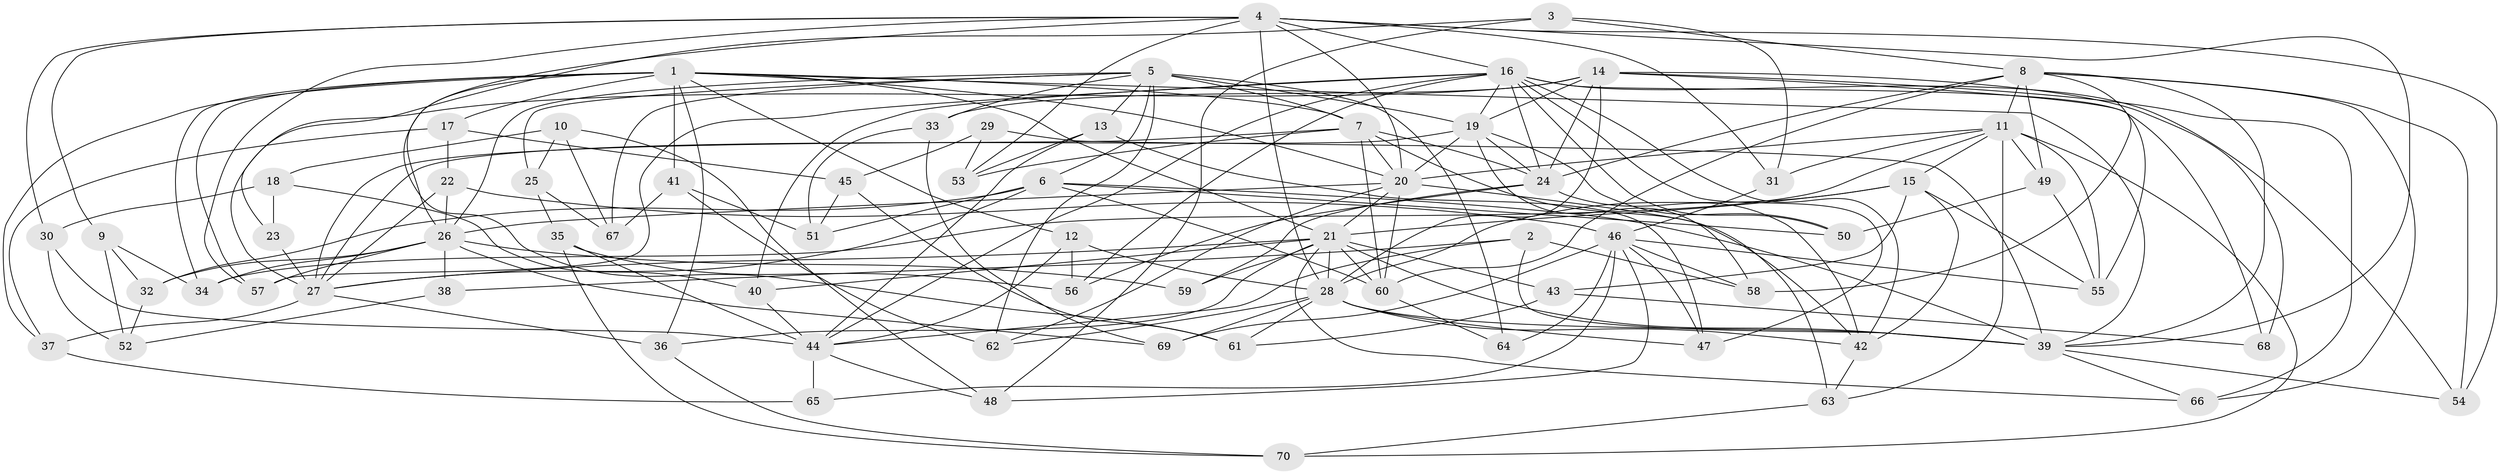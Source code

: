// original degree distribution, {4: 1.0}
// Generated by graph-tools (version 1.1) at 2025/38/03/09/25 02:38:19]
// undirected, 70 vertices, 193 edges
graph export_dot {
graph [start="1"]
  node [color=gray90,style=filled];
  1;
  2;
  3;
  4;
  5;
  6;
  7;
  8;
  9;
  10;
  11;
  12;
  13;
  14;
  15;
  16;
  17;
  18;
  19;
  20;
  21;
  22;
  23;
  24;
  25;
  26;
  27;
  28;
  29;
  30;
  31;
  32;
  33;
  34;
  35;
  36;
  37;
  38;
  39;
  40;
  41;
  42;
  43;
  44;
  45;
  46;
  47;
  48;
  49;
  50;
  51;
  52;
  53;
  54;
  55;
  56;
  57;
  58;
  59;
  60;
  61;
  62;
  63;
  64;
  65;
  66;
  67;
  68;
  69;
  70;
  1 -- 7 [weight=1.0];
  1 -- 12 [weight=1.0];
  1 -- 17 [weight=1.0];
  1 -- 20 [weight=1.0];
  1 -- 21 [weight=1.0];
  1 -- 26 [weight=1.0];
  1 -- 34 [weight=1.0];
  1 -- 36 [weight=1.0];
  1 -- 37 [weight=1.0];
  1 -- 39 [weight=1.0];
  1 -- 41 [weight=1.0];
  1 -- 57 [weight=1.0];
  2 -- 38 [weight=1.0];
  2 -- 39 [weight=1.0];
  2 -- 44 [weight=1.0];
  2 -- 58 [weight=1.0];
  3 -- 8 [weight=1.0];
  3 -- 23 [weight=1.0];
  3 -- 31 [weight=1.0];
  3 -- 48 [weight=1.0];
  4 -- 9 [weight=1.0];
  4 -- 16 [weight=1.0];
  4 -- 20 [weight=1.0];
  4 -- 28 [weight=2.0];
  4 -- 30 [weight=1.0];
  4 -- 31 [weight=1.0];
  4 -- 39 [weight=1.0];
  4 -- 53 [weight=1.0];
  4 -- 54 [weight=1.0];
  4 -- 57 [weight=1.0];
  4 -- 61 [weight=1.0];
  5 -- 6 [weight=1.0];
  5 -- 7 [weight=1.0];
  5 -- 13 [weight=1.0];
  5 -- 19 [weight=3.0];
  5 -- 25 [weight=1.0];
  5 -- 26 [weight=1.0];
  5 -- 33 [weight=1.0];
  5 -- 62 [weight=1.0];
  5 -- 64 [weight=1.0];
  5 -- 67 [weight=1.0];
  6 -- 27 [weight=1.0];
  6 -- 32 [weight=1.0];
  6 -- 39 [weight=2.0];
  6 -- 50 [weight=1.0];
  6 -- 51 [weight=1.0];
  6 -- 60 [weight=1.0];
  7 -- 20 [weight=1.0];
  7 -- 24 [weight=1.0];
  7 -- 27 [weight=1.0];
  7 -- 53 [weight=1.0];
  7 -- 60 [weight=1.0];
  7 -- 63 [weight=1.0];
  8 -- 11 [weight=2.0];
  8 -- 24 [weight=1.0];
  8 -- 39 [weight=1.0];
  8 -- 49 [weight=1.0];
  8 -- 54 [weight=1.0];
  8 -- 58 [weight=1.0];
  8 -- 60 [weight=1.0];
  8 -- 66 [weight=1.0];
  9 -- 32 [weight=1.0];
  9 -- 34 [weight=1.0];
  9 -- 52 [weight=1.0];
  10 -- 18 [weight=1.0];
  10 -- 25 [weight=1.0];
  10 -- 48 [weight=1.0];
  10 -- 67 [weight=1.0];
  11 -- 15 [weight=1.0];
  11 -- 20 [weight=1.0];
  11 -- 31 [weight=1.0];
  11 -- 34 [weight=1.0];
  11 -- 49 [weight=1.0];
  11 -- 55 [weight=1.0];
  11 -- 63 [weight=1.0];
  11 -- 70 [weight=1.0];
  12 -- 28 [weight=1.0];
  12 -- 44 [weight=1.0];
  12 -- 56 [weight=1.0];
  13 -- 44 [weight=1.0];
  13 -- 47 [weight=1.0];
  13 -- 53 [weight=1.0];
  14 -- 19 [weight=1.0];
  14 -- 24 [weight=1.0];
  14 -- 27 [weight=3.0];
  14 -- 28 [weight=1.0];
  14 -- 33 [weight=1.0];
  14 -- 55 [weight=2.0];
  14 -- 66 [weight=1.0];
  14 -- 68 [weight=2.0];
  15 -- 21 [weight=1.0];
  15 -- 28 [weight=1.0];
  15 -- 42 [weight=1.0];
  15 -- 43 [weight=1.0];
  15 -- 55 [weight=1.0];
  16 -- 19 [weight=1.0];
  16 -- 24 [weight=1.0];
  16 -- 40 [weight=1.0];
  16 -- 42 [weight=1.0];
  16 -- 44 [weight=1.0];
  16 -- 47 [weight=1.0];
  16 -- 50 [weight=1.0];
  16 -- 54 [weight=1.0];
  16 -- 56 [weight=1.0];
  16 -- 57 [weight=1.0];
  16 -- 68 [weight=1.0];
  17 -- 22 [weight=1.0];
  17 -- 37 [weight=1.0];
  17 -- 45 [weight=1.0];
  18 -- 23 [weight=1.0];
  18 -- 30 [weight=1.0];
  18 -- 40 [weight=1.0];
  19 -- 20 [weight=1.0];
  19 -- 24 [weight=1.0];
  19 -- 27 [weight=1.0];
  19 -- 50 [weight=1.0];
  19 -- 58 [weight=1.0];
  20 -- 21 [weight=1.0];
  20 -- 26 [weight=1.0];
  20 -- 42 [weight=1.0];
  20 -- 60 [weight=1.0];
  20 -- 62 [weight=1.0];
  21 -- 27 [weight=1.0];
  21 -- 28 [weight=1.0];
  21 -- 36 [weight=1.0];
  21 -- 39 [weight=1.0];
  21 -- 40 [weight=1.0];
  21 -- 43 [weight=1.0];
  21 -- 59 [weight=1.0];
  21 -- 60 [weight=1.0];
  21 -- 66 [weight=1.0];
  22 -- 26 [weight=1.0];
  22 -- 27 [weight=1.0];
  22 -- 46 [weight=1.0];
  23 -- 27 [weight=2.0];
  24 -- 42 [weight=1.0];
  24 -- 56 [weight=1.0];
  24 -- 59 [weight=1.0];
  25 -- 35 [weight=1.0];
  25 -- 67 [weight=1.0];
  26 -- 32 [weight=1.0];
  26 -- 34 [weight=1.0];
  26 -- 38 [weight=2.0];
  26 -- 57 [weight=1.0];
  26 -- 59 [weight=2.0];
  26 -- 69 [weight=1.0];
  27 -- 36 [weight=1.0];
  27 -- 37 [weight=1.0];
  28 -- 39 [weight=1.0];
  28 -- 42 [weight=1.0];
  28 -- 47 [weight=1.0];
  28 -- 61 [weight=1.0];
  28 -- 62 [weight=1.0];
  28 -- 69 [weight=1.0];
  29 -- 39 [weight=2.0];
  29 -- 45 [weight=1.0];
  29 -- 53 [weight=1.0];
  30 -- 44 [weight=1.0];
  30 -- 52 [weight=1.0];
  31 -- 46 [weight=1.0];
  32 -- 52 [weight=1.0];
  33 -- 51 [weight=1.0];
  33 -- 69 [weight=1.0];
  35 -- 44 [weight=1.0];
  35 -- 56 [weight=1.0];
  35 -- 70 [weight=1.0];
  36 -- 70 [weight=1.0];
  37 -- 65 [weight=1.0];
  38 -- 52 [weight=1.0];
  39 -- 54 [weight=1.0];
  39 -- 66 [weight=1.0];
  40 -- 44 [weight=1.0];
  41 -- 51 [weight=1.0];
  41 -- 62 [weight=1.0];
  41 -- 67 [weight=1.0];
  42 -- 63 [weight=1.0];
  43 -- 61 [weight=1.0];
  43 -- 68 [weight=1.0];
  44 -- 48 [weight=1.0];
  44 -- 65 [weight=2.0];
  45 -- 51 [weight=1.0];
  45 -- 61 [weight=1.0];
  46 -- 47 [weight=1.0];
  46 -- 48 [weight=1.0];
  46 -- 55 [weight=1.0];
  46 -- 58 [weight=1.0];
  46 -- 64 [weight=2.0];
  46 -- 65 [weight=1.0];
  46 -- 69 [weight=1.0];
  49 -- 50 [weight=1.0];
  49 -- 55 [weight=1.0];
  60 -- 64 [weight=1.0];
  63 -- 70 [weight=1.0];
}
